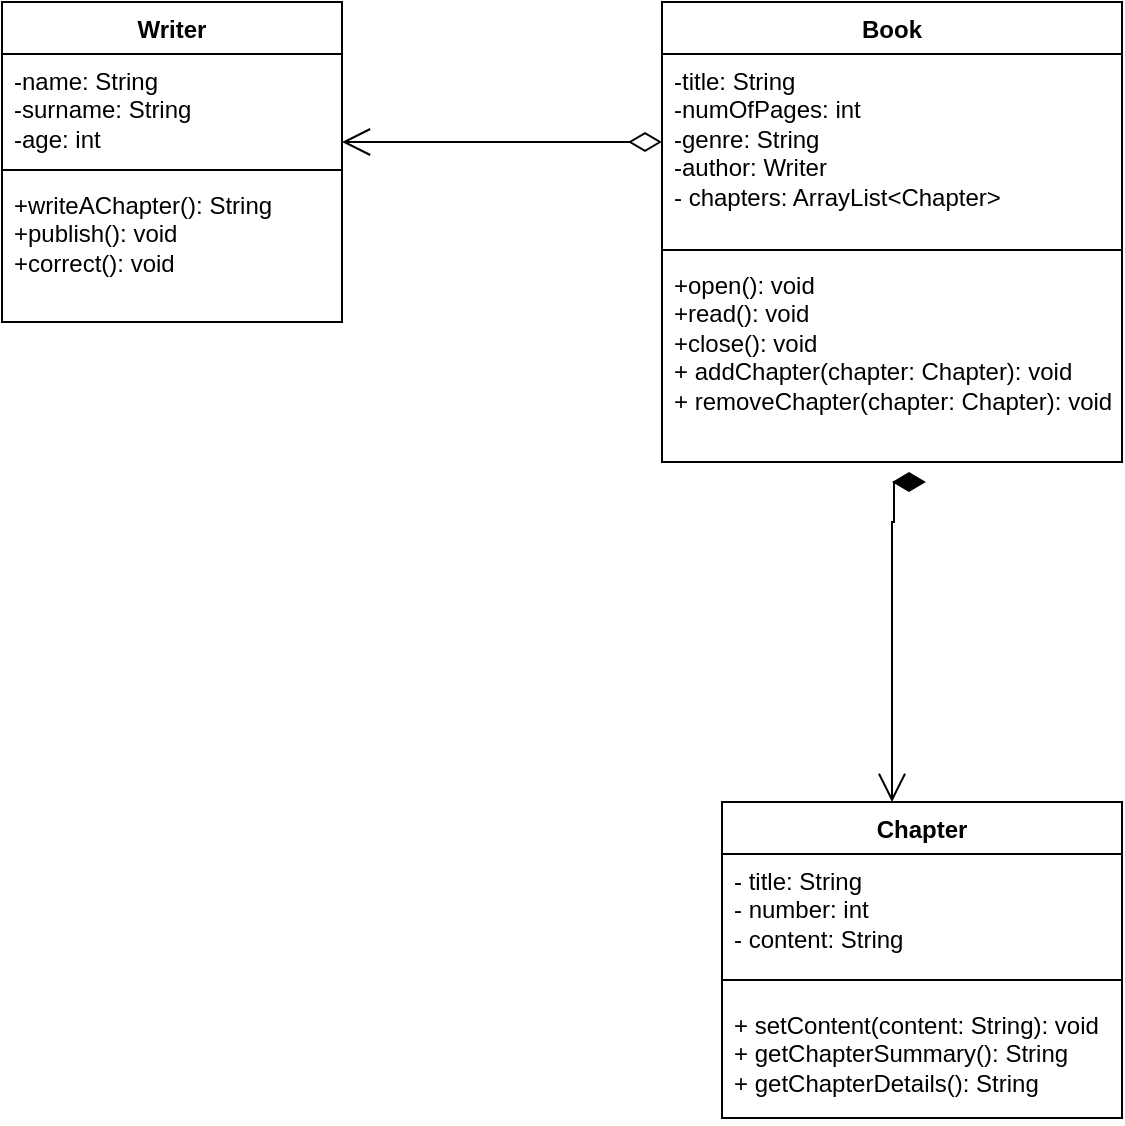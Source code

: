 <mxfile version="24.9.1">
  <diagram name="Strona-1" id="R9v6EbKo91zwUH0VRnxI">
    <mxGraphModel dx="1050" dy="522" grid="1" gridSize="10" guides="1" tooltips="1" connect="1" arrows="1" fold="1" page="1" pageScale="1" pageWidth="827" pageHeight="1169" math="0" shadow="0">
      <root>
        <mxCell id="0" />
        <mxCell id="1" parent="0" />
        <mxCell id="RoVSj_tBiFaYesN0-PBI-1" value="Writer" style="swimlane;fontStyle=1;align=center;verticalAlign=top;childLayout=stackLayout;horizontal=1;startSize=26;horizontalStack=0;resizeParent=1;resizeParentMax=0;resizeLast=0;collapsible=1;marginBottom=0;whiteSpace=wrap;html=1;" parent="1" vertex="1">
          <mxGeometry x="160" y="300" width="170" height="160" as="geometry" />
        </mxCell>
        <mxCell id="RoVSj_tBiFaYesN0-PBI-2" value="-name: String&lt;div&gt;-surname: String&lt;/div&gt;&lt;div&gt;-age: int&lt;/div&gt;" style="text;strokeColor=none;fillColor=none;align=left;verticalAlign=top;spacingLeft=4;spacingRight=4;overflow=hidden;rotatable=0;points=[[0,0.5],[1,0.5]];portConstraint=eastwest;whiteSpace=wrap;html=1;" parent="RoVSj_tBiFaYesN0-PBI-1" vertex="1">
          <mxGeometry y="26" width="170" height="54" as="geometry" />
        </mxCell>
        <mxCell id="RoVSj_tBiFaYesN0-PBI-3" value="" style="line;strokeWidth=1;fillColor=none;align=left;verticalAlign=middle;spacingTop=-1;spacingLeft=3;spacingRight=3;rotatable=0;labelPosition=right;points=[];portConstraint=eastwest;strokeColor=inherit;" parent="RoVSj_tBiFaYesN0-PBI-1" vertex="1">
          <mxGeometry y="80" width="170" height="8" as="geometry" />
        </mxCell>
        <mxCell id="RoVSj_tBiFaYesN0-PBI-4" value="+writeAChapter(): String&lt;div&gt;+publish(): void&lt;/div&gt;&lt;div&gt;+correct(): void&lt;br&gt;&lt;div&gt;&lt;br&gt;&lt;/div&gt;&lt;/div&gt;" style="text;strokeColor=none;fillColor=none;align=left;verticalAlign=top;spacingLeft=4;spacingRight=4;overflow=hidden;rotatable=0;points=[[0,0.5],[1,0.5]];portConstraint=eastwest;whiteSpace=wrap;html=1;" parent="RoVSj_tBiFaYesN0-PBI-1" vertex="1">
          <mxGeometry y="88" width="170" height="72" as="geometry" />
        </mxCell>
        <mxCell id="RoVSj_tBiFaYesN0-PBI-5" value="Book" style="swimlane;fontStyle=1;align=center;verticalAlign=top;childLayout=stackLayout;horizontal=1;startSize=26;horizontalStack=0;resizeParent=1;resizeParentMax=0;resizeLast=0;collapsible=1;marginBottom=0;whiteSpace=wrap;html=1;" parent="1" vertex="1">
          <mxGeometry x="490" y="300" width="230" height="230" as="geometry" />
        </mxCell>
        <mxCell id="RoVSj_tBiFaYesN0-PBI-6" value="-title: String&lt;div&gt;-numOfPages: int&lt;/div&gt;&lt;div&gt;-genre: String&lt;/div&gt;&lt;div&gt;-author: Writer&lt;/div&gt;&lt;div&gt;- chapters: ArrayList&amp;lt;Chapter&amp;gt;&lt;br&gt;&lt;div&gt;&lt;br&gt;&lt;/div&gt;&lt;/div&gt;" style="text;strokeColor=none;fillColor=none;align=left;verticalAlign=top;spacingLeft=4;spacingRight=4;overflow=hidden;rotatable=0;points=[[0,0.5],[1,0.5]];portConstraint=eastwest;whiteSpace=wrap;html=1;" parent="RoVSj_tBiFaYesN0-PBI-5" vertex="1">
          <mxGeometry y="26" width="230" height="94" as="geometry" />
        </mxCell>
        <mxCell id="RoVSj_tBiFaYesN0-PBI-7" value="" style="line;strokeWidth=1;fillColor=none;align=left;verticalAlign=middle;spacingTop=-1;spacingLeft=3;spacingRight=3;rotatable=0;labelPosition=right;points=[];portConstraint=eastwest;strokeColor=inherit;" parent="RoVSj_tBiFaYesN0-PBI-5" vertex="1">
          <mxGeometry y="120" width="230" height="8" as="geometry" />
        </mxCell>
        <mxCell id="RoVSj_tBiFaYesN0-PBI-8" value="+open(): void&lt;div&gt;+read(): void&lt;/div&gt;&lt;div&gt;+close(): void&lt;/div&gt;&lt;div&gt;+ addChapter(chapter: Chapter): void&lt;/div&gt;&lt;div&gt;+ removeChapter(chapter: Chapter): void&lt;/div&gt;" style="text;strokeColor=none;fillColor=none;align=left;verticalAlign=top;spacingLeft=4;spacingRight=4;overflow=hidden;rotatable=0;points=[[0,0.5],[1,0.5]];portConstraint=eastwest;whiteSpace=wrap;html=1;" parent="RoVSj_tBiFaYesN0-PBI-5" vertex="1">
          <mxGeometry y="128" width="230" height="102" as="geometry" />
        </mxCell>
        <mxCell id="RoVSj_tBiFaYesN0-PBI-13" value="" style="endArrow=open;html=1;endSize=12;startArrow=diamondThin;startSize=14;startFill=0;edgeStyle=orthogonalEdgeStyle;align=left;verticalAlign=bottom;rounded=0;" parent="1" edge="1">
          <mxGeometry x="-1" y="3" relative="1" as="geometry">
            <mxPoint x="490" y="370" as="sourcePoint" />
            <mxPoint x="330" y="370" as="targetPoint" />
          </mxGeometry>
        </mxCell>
        <mxCell id="ZUzVWdgMVnzWPRbxvTfo-1" value="Chapter" style="swimlane;fontStyle=1;align=center;verticalAlign=top;childLayout=stackLayout;horizontal=1;startSize=26;horizontalStack=0;resizeParent=1;resizeParentMax=0;resizeLast=0;collapsible=1;marginBottom=0;whiteSpace=wrap;html=1;" vertex="1" parent="1">
          <mxGeometry x="520" y="700" width="200" height="158" as="geometry" />
        </mxCell>
        <mxCell id="ZUzVWdgMVnzWPRbxvTfo-2" value="- title: String&lt;div&gt;- number: int&lt;/div&gt;&lt;div&gt;- content: String&lt;/div&gt;" style="text;strokeColor=none;fillColor=none;align=left;verticalAlign=top;spacingLeft=4;spacingRight=4;overflow=hidden;rotatable=0;points=[[0,0.5],[1,0.5]];portConstraint=eastwest;whiteSpace=wrap;html=1;" vertex="1" parent="ZUzVWdgMVnzWPRbxvTfo-1">
          <mxGeometry y="26" width="200" height="54" as="geometry" />
        </mxCell>
        <mxCell id="ZUzVWdgMVnzWPRbxvTfo-3" value="" style="line;strokeWidth=1;fillColor=none;align=left;verticalAlign=middle;spacingTop=-1;spacingLeft=3;spacingRight=3;rotatable=0;labelPosition=right;points=[];portConstraint=eastwest;strokeColor=inherit;" vertex="1" parent="ZUzVWdgMVnzWPRbxvTfo-1">
          <mxGeometry y="80" width="200" height="18" as="geometry" />
        </mxCell>
        <mxCell id="ZUzVWdgMVnzWPRbxvTfo-4" value="+ setContent(content: String): void&lt;div&gt;+ getChapterSummary(): String&lt;/div&gt;&lt;div&gt;+ getChapterDetails(): String&lt;/div&gt;" style="text;strokeColor=none;fillColor=none;align=left;verticalAlign=top;spacingLeft=4;spacingRight=4;overflow=hidden;rotatable=0;points=[[0,0.5],[1,0.5]];portConstraint=eastwest;whiteSpace=wrap;html=1;" vertex="1" parent="ZUzVWdgMVnzWPRbxvTfo-1">
          <mxGeometry y="98" width="200" height="60" as="geometry" />
        </mxCell>
        <mxCell id="ZUzVWdgMVnzWPRbxvTfo-5" value="" style="endArrow=open;html=1;endSize=12;startArrow=diamondThin;startSize=14;startFill=1;edgeStyle=orthogonalEdgeStyle;align=left;verticalAlign=bottom;rounded=0;" edge="1" parent="1" target="ZUzVWdgMVnzWPRbxvTfo-1">
          <mxGeometry x="-1" y="3" relative="1" as="geometry">
            <mxPoint x="605" y="540" as="sourcePoint" />
            <mxPoint x="520" y="560" as="targetPoint" />
            <Array as="points">
              <mxPoint x="606" y="560" />
              <mxPoint x="605" y="560" />
            </Array>
          </mxGeometry>
        </mxCell>
      </root>
    </mxGraphModel>
  </diagram>
</mxfile>

